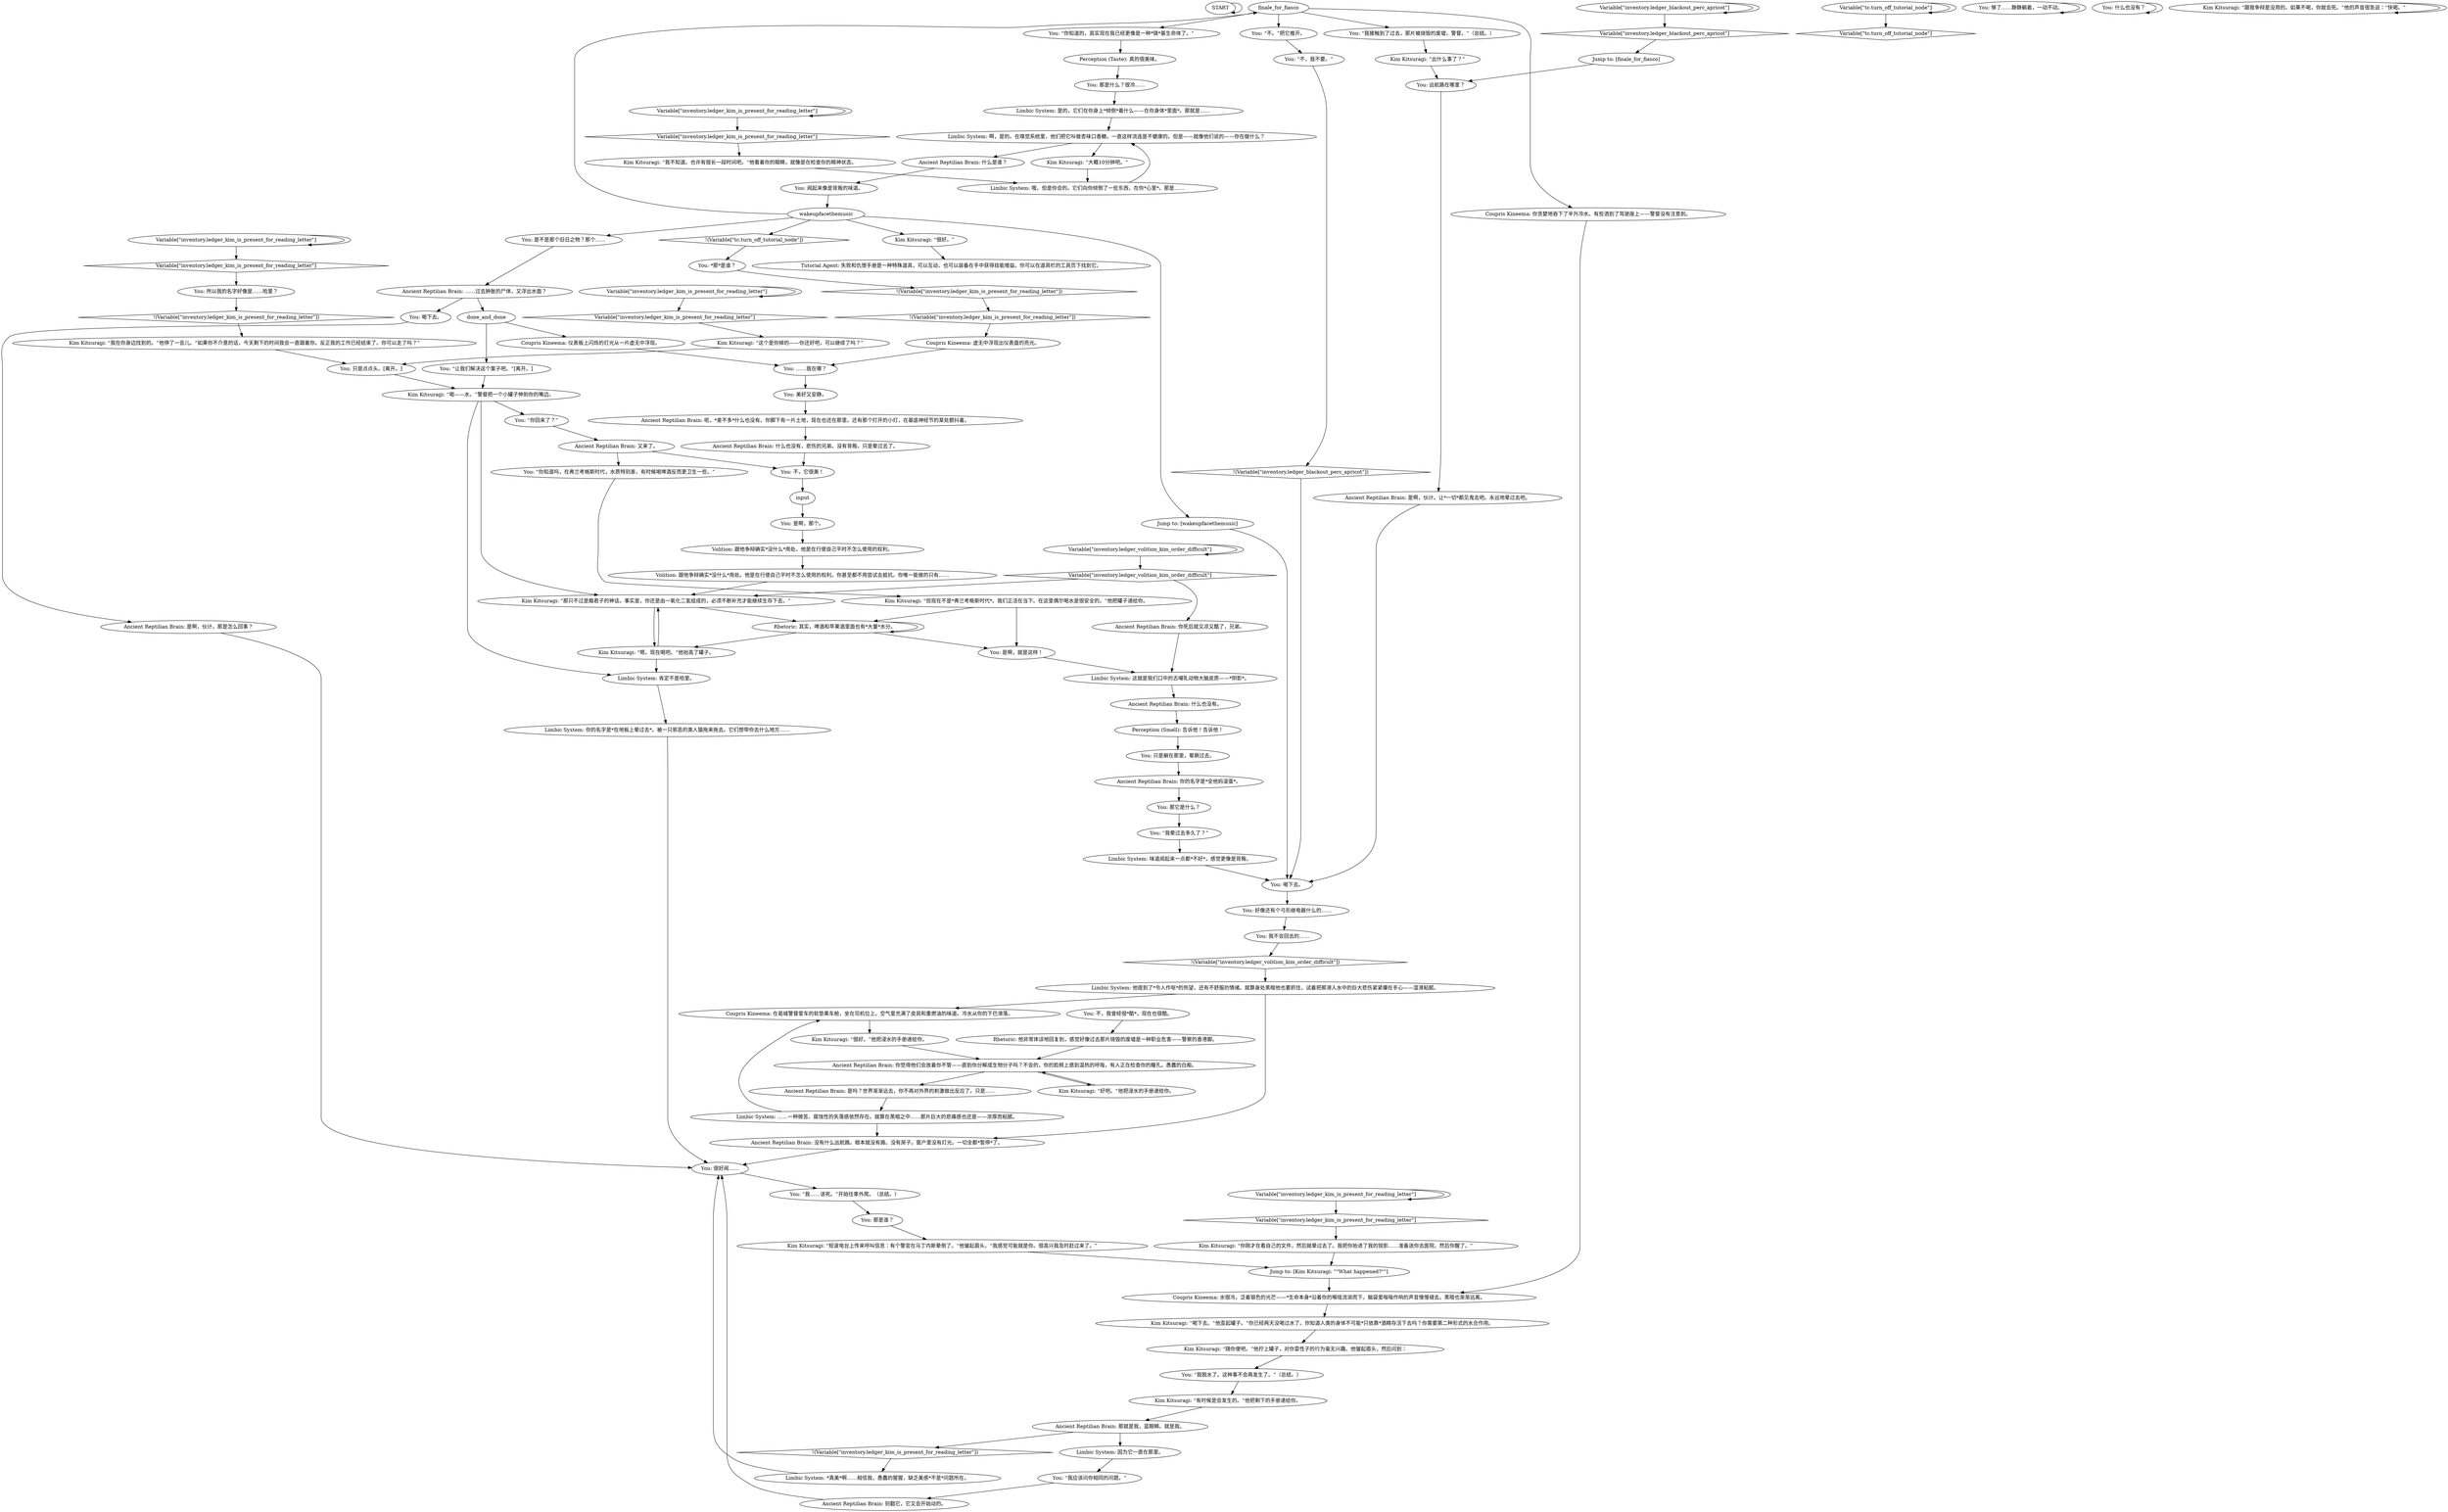 # LEDGER WAKEUP
# Woke up, bro.
# ==================================================
digraph G {
	  0 [label="START"];
	  1 [label="input"];
	  2 [label="Limbic System: *真美*啊……相信我，愚蠢的猩猩，缺乏美感*不是*问题所在。"];
	  3 [label="Kim Kitsuragi: “我不知道。也许有很长一段时间吧。”他看着你的眼睛，就像是在检查你的精神状态。"];
	  4 [label="Kim Kitsuragi: “这个是你掉的——你还好吧，可以继续了吗？”"];
	  5 [label="Coupris Kineema: 仪表板上闪烁的灯光从一片虚无中浮现。"];
	  6 [label="You: 只是点点头。[离开。]"];
	  7 [label="done_and_done"];
	  8 [label="You: 是啊，那个。"];
	  9 [label="Ancient Reptilian Brain: 什么也没有。"];
	  10 [label="Limbic System: 因为它一直在那里。"];
	  11 [label="You: *那*是谁？"];
	  12 [label="Tutorial Agent: 失败和仇恨手册是一种特殊道具，可以互动，也可以装备在手中获得技能增益。你可以在道具栏的工具页下找到它。"];
	  13 [label="Variable[\"tc.turn_off_tutorial_node\"]"];
	  14 [label="Variable[\"tc.turn_off_tutorial_node\"]", shape=diamond];
	  15 [label="!(Variable[\"tc.turn_off_tutorial_node\"])", shape=diamond];
	  16 [label="You: 够了……静静躺着，一动不动。"];
	  17 [label="Ancient Reptilian Brain: 你觉得他们会放着你不管——直到你分解成生物分子吗？不会的，你的脸颊上感到温热的呼吸，有人正在检查你的瞳孔。愚蠢的白痴。"];
	  18 [label="Variable[\"inventory.ledger_kim_is_present_for_reading_letter\"]"];
	  19 [label="Variable[\"inventory.ledger_kim_is_present_for_reading_letter\"]", shape=diamond];
	  20 [label="!(Variable[\"inventory.ledger_kim_is_present_for_reading_letter\"])", shape=diamond];
	  21 [label="Ancient Reptilian Brain: 你的名字是*全他妈滚蛋*。"];
	  22 [label="Ancient Reptilian Brain: 呃，*差不多*什么也没有。你脚下有一片土地，现在也还在那里。还有那个打开的小灯，在基底神经节的某处颤抖着。"];
	  23 [label="Ancient Reptilian Brain: 是吗？世界渐渐远去，你不再对外界的刺激做出反应了。只是……"];
	  24 [label="You: 我不会回去的……"];
	  25 [label="Ancient Reptilian Brain: 是啊，伙计，那是怎么回事？"];
	  26 [label="Coupris Kineema: 水很冷，泛着银色的光芒——*生命本身*沿着你的喉咙流淌而下。脑袋里嗡嗡作响的声音慢慢褪去，黑暗也渐渐远离。"];
	  27 [label="Kim Kitsuragi: “出什么事了？”"];
	  28 [label="Kim Kitsuragi: “有时候是会发生的。”他把剩下的手册递给你。"];
	  29 [label="Kim Kitsuragi: “好吧。”他把浸水的手册递给你。"];
	  30 [label="You: 那是什么？很冷……"];
	  31 [label="Variable[\"inventory.ledger_kim_is_present_for_reading_letter\"]"];
	  32 [label="Variable[\"inventory.ledger_kim_is_present_for_reading_letter\"]", shape=diamond];
	  33 [label="!(Variable[\"inventory.ledger_kim_is_present_for_reading_letter\"])", shape=diamond];
	  34 [label="Kim Kitsuragi: “短波电台上传来呼叫信息：有个警官在马丁内斯晕倒了。”他皱起眉头。“我感觉可能就是你。很高兴我及时赶过来了。”"];
	  35 [label="Ancient Reptilian Brain: 那就是我，蓝眼睛。就是我。"];
	  36 [label="Rhetoric: 他非常体谅地回复到，感觉好像过去那片烧毁的废墟是一种职业危害——警察的香港脚。"];
	  37 [label="Ancient Reptilian Brain: 你死后就又凉又酷了，兄弟。"];
	  38 [label="You: “不。”把它推开。"];
	  39 [label="You: “我应该问你相同的问题。”"];
	  40 [label="Perception (Smell): 告诉他！告诉他！"];
	  41 [label="Ancient Reptilian Brain: 又来了。"];
	  42 [label="Kim Kitsuragi: “嗯。现在喝吧。”他抬高了罐子。"];
	  43 [label="You: “你知道吗，在弗兰考格斯时代，水质特别差，有时候喝啤酒反而更卫生一些。”"];
	  44 [label="You: 什么也没有？"];
	  45 [label="Ancient Reptilian Brain: 什么也没有，悲伤的兄弟。没有背叛。只是晕过去了。"];
	  46 [label="You: 那是谁？"];
	  47 [label="Kim Kitsuragi: “很好。”他把浸水的手册递给你。"];
	  48 [label="Kim Kitsuragi: “喝——水。”警督把一个小罐子伸到你的嘴边。"];
	  49 [label="Kim Kitsuragi: “很好。”"];
	  50 [label="You: 远航路在哪里？"];
	  51 [label="finale_for_fiasco"];
	  52 [label="You: 所以我的名字好像是……哈里？"];
	  53 [label="Kim Kitsuragi: “大概10分钟吧。”"];
	  54 [label="You: 闻起来像是背叛的味道。"];
	  55 [label="Limbic System: 他提到了*令人作呕*的热望，还有不舒服的情绪。就算身处黑暗他也要抓住，试着把那滑入水中的巨大悲伤紧紧攥在手心——湿滑粘腻。"];
	  56 [label="Volition: 跟他争辩确实*没什么*用处。他是在行使自己平时不怎么使用的权利。你甚至都不用尝试去抵抗。你唯一能做的只有……"];
	  57 [label="Variable[\"inventory.ledger_volition_kim_order_difficult\"]"];
	  58 [label="Variable[\"inventory.ledger_volition_kim_order_difficult\"]", shape=diamond];
	  59 [label="!(Variable[\"inventory.ledger_volition_kim_order_difficult\"])", shape=diamond];
	  60 [label="Limbic System: 哦，但是你会的。它们向你倾倒了一些东西，在你*心里*。那是……"];
	  61 [label="Jump to: [finale_for_fiasco]"];
	  62 [label="Limbic System: 啊，是的。在嗅觉系统里，他们把它叫做杏味口香糖。一直这样流连是不健康的。但是——就像他们说的——你在做什么？"];
	  63 [label="Perception (Taste): 真的很美味。"];
	  64 [label="Kim Kitsuragi: “那只不过是瘾君子的神话。事实是，你还是由一氧化二氢组成的，必须不断补充才能继续生存下去。”"];
	  65 [label="You: 喝下去。"];
	  66 [label="You: 不，它很美！"];
	  67 [label="You: 只是躺在那里，晕厥过去。"];
	  68 [label="Variable[\"inventory.ledger_blackout_perc_apricot\"]"];
	  69 [label="Variable[\"inventory.ledger_blackout_perc_apricot\"]", shape=diamond];
	  70 [label="!(Variable[\"inventory.ledger_blackout_perc_apricot\"])", shape=diamond];
	  71 [label="Kim Kitsuragi: “跟我争辩是没用的。如果不喝，你就会死。”他的声音很急迫：“快喝。”"];
	  72 [label="Volition: 跟他争辩确实*没什么*用处。他是在行使自己平时不怎么使用的权利。"];
	  73 [label="Ancient Reptilian Brain: 别戳它，它又会开始动的。"];
	  74 [label="Variable[\"inventory.ledger_kim_is_present_for_reading_letter\"]"];
	  75 [label="Variable[\"inventory.ledger_kim_is_present_for_reading_letter\"]", shape=diamond];
	  76 [label="!(Variable[\"inventory.ledger_kim_is_present_for_reading_letter\"])", shape=diamond];
	  77 [label="Ancient Reptilian Brain: 什么是谁？"];
	  78 [label="You: 很好闻……"];
	  79 [label="Jump to: [wakeupfacethemusic]"];
	  80 [label="You: 好像还有个弓形继电器什么的……"];
	  81 [label="Coupris Kineema: 你贪婪地吞下了半升冷水。有些洒到了驾驶座上——警督没有注意到。"];
	  82 [label="You: “我……该死。”开始往車外爬。（总结。）"];
	  83 [label="Limbic System: 味道闻起来一点都*不好*，感觉更像是背叛。"];
	  84 [label="Variable[\"inventory.ledger_kim_is_present_for_reading_letter\"]"];
	  85 [label="Variable[\"inventory.ledger_kim_is_present_for_reading_letter\"]", shape=diamond];
	  86 [label="!(Variable[\"inventory.ledger_kim_is_present_for_reading_letter\"])", shape=diamond];
	  87 [label="You: 美好又安静。"];
	  88 [label="Coupris Kineema: 在曷城警督爱车的软垫乘车舱，坐在司机位上。空气里充满了皮具和重燃油的味道。冷水从你的下巴滑落。"];
	  89 [label="You: 是啊，就是这样！"];
	  90 [label="You: “你知道的，其实现在我已经更像是一种*镁*基生命体了。”"];
	  91 [label="You: “我脱水了。这种事不会再发生了。”（总结。）"];
	  92 [label="Jump to: [Kim Kitsuragi: \"\"What happened?\"\"]"];
	  93 [label="You: “我晕过去多久了？”"];
	  94 [label="Limbic System: 你的名字是*在地板上晕过去*。被一只邪恶的类人猿拖来拖去。它们想带你去什么地方……"];
	  95 [label="You: 那它是什么？"];
	  96 [label="Limbic System: 肯定不是哈里。"];
	  97 [label="You: “不，我不要。”"];
	  98 [label="Kim Kitsuragi: “随你便吧。”他拧上罐子，对你耍性子的行为毫无兴趣。他皱起眉头，然后问到："];
	  99 [label="Rhetoric: 其实，啤酒和苹果酒里面也有*大量*水分。"];
	  100 [label="You: 喝下去。"];
	  101 [label="wakeupfacethemusic"];
	  102 [label="Ancient Reptilian Brain: 是啊，伙计。让*一切*都见鬼去吧。永远地晕过去吧。"];
	  103 [label="Ancient Reptilian Brain: 没有什么远航路。根本就没有路。没有房子。窗户里没有灯光。一切全都*暂停*了。"];
	  104 [label="You: 不，我曾经很*酷*，现在也很酷。"];
	  105 [label="Limbic System: 是的，它们在你身上*倾倒*着什么——在你身体*里面*。那就是……"];
	  106 [label="Kim Kitsuragi: “但现在不是*弗兰考格斯时代*。我们正活在当下。在这里偶尔喝水是很安全的。”他把罐子递给你。"];
	  107 [label="You: “我接触到了过去，那片被烧毁的废墟，警督。”（总结。）"];
	  108 [label="Kim Kitsuragi: “你刚才在看自己的文件，然后就晕过去了。我把你抬进了我的锐影……准备送你去医院。然后你醒了。”"];
	  109 [label="You: ”你回来了？”"];
	  110 [label="You: 是不是那个旧日之物？那个……"];
	  111 [label="Kim Kitsuragi: “我在你身边找到的。”他停了一会儿。“如果你不介意的话，今天剩下的时间我会一直跟着你。反正我的工作已经结束了。你可以走了吗？”"];
	  112 [label="You: ……我在哪？"];
	  113 [label="Coupris Kineema: 虚无中浮现出仪表盘的亮光。"];
	  114 [label="Ancient Reptilian Brain: ……过去肿胀的尸体，又浮出水面？"];
	  115 [label="Kim Kitsuragi: “喝下去。”他歪起罐子。“你已经两天没喝过水了。你知道人类的身体不可能*只依靠*酒精存活下去吗？你需要第二种形式的水合作用。"];
	  116 [label="You: “让我们解决这个案子吧。”[离开。]"];
	  117 [label="Limbic System: ……一种微苦、腐蚀性的失落感依然存在。就算在黑暗之中……那片巨大的悲痛感也还是——浓厚而粘腻。"];
	  118 [label="Limbic System: 这就是我们口中的古哺乳动物大脑皮质——*阴影*。"];
	  0 -> 0
	  1 -> 8
	  2 -> 78
	  3 -> 60
	  4 -> 6
	  5 -> 112
	  6 -> 48
	  7 -> 116
	  7 -> 5
	  8 -> 72
	  9 -> 40
	  10 -> 39
	  11 -> 76
	  13 -> 13
	  13 -> 14
	  15 -> 11
	  16 -> 16
	  17 -> 29
	  17 -> 23
	  18 -> 18
	  18 -> 19
	  19 -> 3
	  20 -> 111
	  21 -> 95
	  22 -> 45
	  23 -> 117
	  24 -> 59
	  25 -> 78
	  26 -> 115
	  27 -> 50
	  28 -> 35
	  29 -> 17
	  30 -> 105
	  31 -> 32
	  31 -> 31
	  32 -> 4
	  33 -> 113
	  34 -> 92
	  35 -> 10
	  35 -> 86
	  36 -> 17
	  37 -> 118
	  38 -> 97
	  39 -> 73
	  40 -> 67
	  41 -> 66
	  41 -> 43
	  42 -> 64
	  42 -> 96
	  43 -> 106
	  44 -> 44
	  45 -> 66
	  46 -> 34
	  47 -> 17
	  48 -> 64
	  48 -> 96
	  48 -> 109
	  49 -> 12
	  50 -> 102
	  51 -> 81
	  51 -> 90
	  51 -> 107
	  51 -> 38
	  52 -> 20
	  53 -> 60
	  54 -> 101
	  55 -> 88
	  55 -> 103
	  56 -> 64
	  57 -> 57
	  57 -> 58
	  58 -> 64
	  58 -> 37
	  59 -> 55
	  60 -> 62
	  61 -> 50
	  62 -> 53
	  62 -> 77
	  63 -> 30
	  64 -> 42
	  64 -> 99
	  65 -> 25
	  66 -> 1
	  67 -> 21
	  68 -> 68
	  68 -> 69
	  69 -> 61
	  70 -> 100
	  71 -> 71
	  72 -> 56
	  73 -> 78
	  74 -> 74
	  74 -> 75
	  75 -> 108
	  76 -> 33
	  77 -> 54
	  78 -> 82
	  79 -> 100
	  80 -> 24
	  81 -> 26
	  82 -> 46
	  83 -> 100
	  84 -> 84
	  84 -> 85
	  85 -> 52
	  86 -> 2
	  87 -> 22
	  88 -> 47
	  89 -> 118
	  90 -> 63
	  91 -> 28
	  92 -> 26
	  93 -> 83
	  94 -> 78
	  95 -> 93
	  96 -> 94
	  97 -> 70
	  98 -> 91
	  99 -> 89
	  99 -> 42
	  99 -> 99
	  100 -> 80
	  101 -> 110
	  101 -> 15
	  101 -> 79
	  101 -> 49
	  101 -> 51
	  102 -> 100
	  103 -> 78
	  104 -> 36
	  105 -> 62
	  106 -> 89
	  106 -> 99
	  107 -> 27
	  108 -> 92
	  109 -> 41
	  110 -> 114
	  111 -> 6
	  112 -> 87
	  113 -> 112
	  114 -> 65
	  114 -> 7
	  115 -> 98
	  116 -> 48
	  117 -> 88
	  117 -> 103
	  118 -> 9
}

